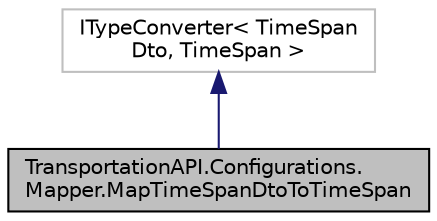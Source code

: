 digraph "TransportationAPI.Configurations.Mapper.MapTimeSpanDtoToTimeSpan"
{
 // LATEX_PDF_SIZE
  edge [fontname="Helvetica",fontsize="10",labelfontname="Helvetica",labelfontsize="10"];
  node [fontname="Helvetica",fontsize="10",shape=record];
  Node1 [label="TransportationAPI.Configurations.\lMapper.MapTimeSpanDtoToTimeSpan",height=0.2,width=0.4,color="black", fillcolor="grey75", style="filled", fontcolor="black",tooltip=" "];
  Node2 -> Node1 [dir="back",color="midnightblue",fontsize="10",style="solid",fontname="Helvetica"];
  Node2 [label="ITypeConverter\< TimeSpan\lDto, TimeSpan \>",height=0.2,width=0.4,color="grey75", fillcolor="white", style="filled",tooltip=" "];
}
